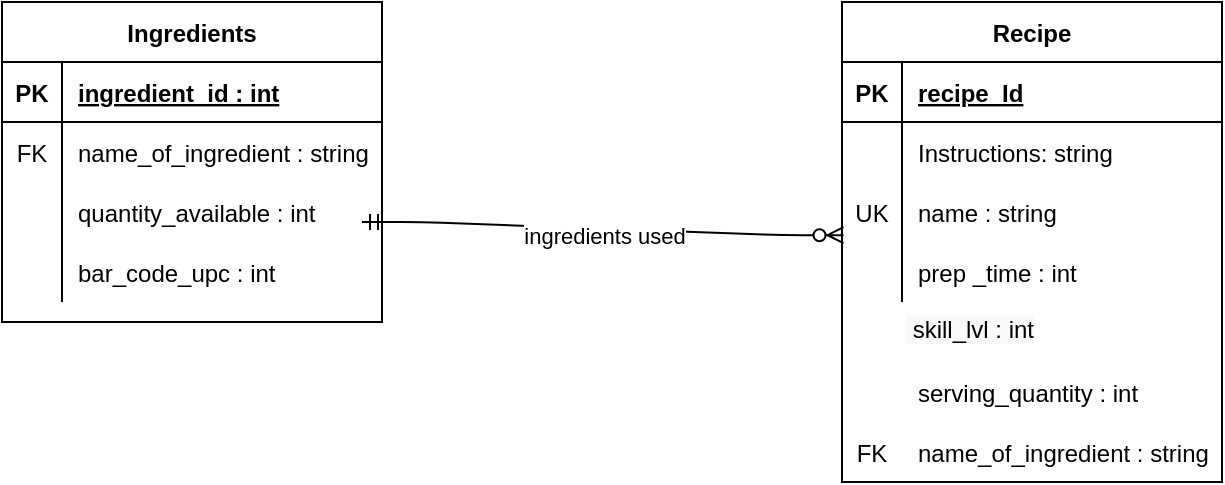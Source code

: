 <mxfile version="13.8.0" type="device"><diagram id="MZ3zAlUNudhSYvNeJl5q" name="Page-1"><mxGraphModel dx="1278" dy="548" grid="1" gridSize="10" guides="1" tooltips="1" connect="1" arrows="1" fold="1" page="1" pageScale="1" pageWidth="850" pageHeight="1100" math="0" shadow="0"><root><mxCell id="0"/><mxCell id="1" parent="0"/><mxCell id="y2fXcpTTq1zfZMljepEM-21" value="" style="group" parent="1" vertex="1" connectable="0"><mxGeometry x="600" y="90" width="190" height="240" as="geometry"/></mxCell><mxCell id="y2fXcpTTq1zfZMljepEM-1" value="Recipe" style="shape=table;startSize=30;container=1;collapsible=1;childLayout=tableLayout;fixedRows=1;rowLines=0;fontStyle=1;align=center;resizeLast=1;" parent="y2fXcpTTq1zfZMljepEM-21" vertex="1"><mxGeometry width="190" height="240" as="geometry"/></mxCell><mxCell id="y2fXcpTTq1zfZMljepEM-2" value="" style="shape=partialRectangle;collapsible=0;dropTarget=0;pointerEvents=0;fillColor=none;top=0;left=0;bottom=1;right=0;points=[[0,0.5],[1,0.5]];portConstraint=eastwest;" parent="y2fXcpTTq1zfZMljepEM-1" vertex="1"><mxGeometry y="30" width="190" height="30" as="geometry"/></mxCell><mxCell id="y2fXcpTTq1zfZMljepEM-3" value="PK" style="shape=partialRectangle;connectable=0;fillColor=none;top=0;left=0;bottom=0;right=0;fontStyle=1;overflow=hidden;" parent="y2fXcpTTq1zfZMljepEM-2" vertex="1"><mxGeometry width="30" height="30" as="geometry"/></mxCell><mxCell id="y2fXcpTTq1zfZMljepEM-4" value="recipe_Id" style="shape=partialRectangle;connectable=0;fillColor=none;top=0;left=0;bottom=0;right=0;align=left;spacingLeft=6;fontStyle=5;overflow=hidden;" parent="y2fXcpTTq1zfZMljepEM-2" vertex="1"><mxGeometry x="30" width="160" height="30" as="geometry"/></mxCell><mxCell id="y2fXcpTTq1zfZMljepEM-5" value="" style="shape=partialRectangle;collapsible=0;dropTarget=0;pointerEvents=0;fillColor=none;top=0;left=0;bottom=0;right=0;points=[[0,0.5],[1,0.5]];portConstraint=eastwest;" parent="y2fXcpTTq1zfZMljepEM-1" vertex="1"><mxGeometry y="60" width="190" height="30" as="geometry"/></mxCell><mxCell id="y2fXcpTTq1zfZMljepEM-6" value="" style="shape=partialRectangle;connectable=0;fillColor=none;top=0;left=0;bottom=0;right=0;editable=1;overflow=hidden;" parent="y2fXcpTTq1zfZMljepEM-5" vertex="1"><mxGeometry width="30" height="30" as="geometry"/></mxCell><mxCell id="y2fXcpTTq1zfZMljepEM-7" value="Instructions: string" style="shape=partialRectangle;connectable=0;fillColor=none;top=0;left=0;bottom=0;right=0;align=left;spacingLeft=6;overflow=hidden;" parent="y2fXcpTTq1zfZMljepEM-5" vertex="1"><mxGeometry x="30" width="160" height="30" as="geometry"/></mxCell><mxCell id="y2fXcpTTq1zfZMljepEM-8" value="" style="shape=partialRectangle;collapsible=0;dropTarget=0;pointerEvents=0;fillColor=none;top=0;left=0;bottom=0;right=0;points=[[0,0.5],[1,0.5]];portConstraint=eastwest;" parent="y2fXcpTTq1zfZMljepEM-1" vertex="1"><mxGeometry y="90" width="190" height="30" as="geometry"/></mxCell><mxCell id="y2fXcpTTq1zfZMljepEM-9" value="UK" style="shape=partialRectangle;connectable=0;fillColor=none;top=0;left=0;bottom=0;right=0;editable=1;overflow=hidden;" parent="y2fXcpTTq1zfZMljepEM-8" vertex="1"><mxGeometry width="30" height="30" as="geometry"/></mxCell><mxCell id="y2fXcpTTq1zfZMljepEM-10" value="name : string" style="shape=partialRectangle;connectable=0;fillColor=none;top=0;left=0;bottom=0;right=0;align=left;spacingLeft=6;overflow=hidden;" parent="y2fXcpTTq1zfZMljepEM-8" vertex="1"><mxGeometry x="30" width="160" height="30" as="geometry"/></mxCell><mxCell id="y2fXcpTTq1zfZMljepEM-11" value="" style="shape=partialRectangle;collapsible=0;dropTarget=0;pointerEvents=0;fillColor=none;top=0;left=0;bottom=0;right=0;points=[[0,0.5],[1,0.5]];portConstraint=eastwest;" parent="y2fXcpTTq1zfZMljepEM-1" vertex="1"><mxGeometry y="120" width="190" height="30" as="geometry"/></mxCell><mxCell id="y2fXcpTTq1zfZMljepEM-12" value="" style="shape=partialRectangle;connectable=0;fillColor=none;top=0;left=0;bottom=0;right=0;editable=1;overflow=hidden;" parent="y2fXcpTTq1zfZMljepEM-11" vertex="1"><mxGeometry width="30" height="30" as="geometry"/></mxCell><mxCell id="y2fXcpTTq1zfZMljepEM-13" value="prep _time : int" style="shape=partialRectangle;connectable=0;fillColor=none;top=0;left=0;bottom=0;right=0;align=left;spacingLeft=6;overflow=hidden;" parent="y2fXcpTTq1zfZMljepEM-11" vertex="1"><mxGeometry x="30" width="160" height="30" as="geometry"/></mxCell><mxCell id="y2fXcpTTq1zfZMljepEM-14" value="" style="shape=partialRectangle;connectable=0;fillColor=none;top=0;left=0;bottom=0;right=0;align=left;spacingLeft=6;overflow=hidden;" parent="y2fXcpTTq1zfZMljepEM-21" vertex="1"><mxGeometry x="30" y="150" width="150" height="30" as="geometry"/></mxCell><mxCell id="y2fXcpTTq1zfZMljepEM-15" value="serving_quantity : int" style="shape=partialRectangle;connectable=0;fillColor=none;top=0;left=0;bottom=0;right=0;align=left;spacingLeft=6;overflow=hidden;" parent="y2fXcpTTq1zfZMljepEM-21" vertex="1"><mxGeometry x="30" y="180" width="150" height="30" as="geometry"/></mxCell><mxCell id="y2fXcpTTq1zfZMljepEM-16" value="name_of_ingredient : string" style="shape=partialRectangle;connectable=0;fillColor=none;top=0;left=0;bottom=0;right=0;align=left;spacingLeft=6;overflow=hidden;" parent="y2fXcpTTq1zfZMljepEM-21" vertex="1"><mxGeometry x="30" y="210" width="160" height="30" as="geometry"/></mxCell><mxCell id="y2fXcpTTq1zfZMljepEM-18" value="&lt;span style=&quot;color: rgb(0 , 0 , 0) ; font-family: &amp;#34;helvetica&amp;#34; ; font-size: 12px ; font-style: normal ; font-weight: 400 ; letter-spacing: normal ; text-align: left ; text-indent: 0px ; text-transform: none ; word-spacing: 0px ; background-color: rgb(248 , 249 , 250) ; display: inline ; float: none&quot;&gt;&amp;nbsp;skill_lvl : int&lt;/span&gt;" style="text;whiteSpace=wrap;html=1;" parent="y2fXcpTTq1zfZMljepEM-21" vertex="1"><mxGeometry x="30" y="150" width="150" height="30" as="geometry"/></mxCell><mxCell id="y2fXcpTTq1zfZMljepEM-19" value="" style="shape=partialRectangle;connectable=0;fillColor=none;top=0;left=0;bottom=0;right=0;editable=1;overflow=hidden;" parent="y2fXcpTTq1zfZMljepEM-21" vertex="1"><mxGeometry y="150" width="30" height="30" as="geometry"/></mxCell><mxCell id="y2fXcpTTq1zfZMljepEM-20" value="" style="shape=partialRectangle;connectable=0;fillColor=none;top=0;left=0;bottom=0;right=0;editable=1;overflow=hidden;" parent="y2fXcpTTq1zfZMljepEM-21" vertex="1"><mxGeometry y="180" width="30" height="30" as="geometry"/></mxCell><mxCell id="hGGBYlDpPiFS82n3ZwW--1" value="FK" style="shape=partialRectangle;connectable=0;fillColor=none;top=0;left=0;bottom=0;right=0;editable=1;overflow=hidden;" vertex="1" parent="y2fXcpTTq1zfZMljepEM-21"><mxGeometry y="210" width="30" height="30" as="geometry"/></mxCell><mxCell id="y2fXcpTTq1zfZMljepEM-22" value="Ingredients" style="shape=table;startSize=30;container=1;collapsible=1;childLayout=tableLayout;fixedRows=1;rowLines=0;fontStyle=1;align=center;resizeLast=1;" parent="1" vertex="1"><mxGeometry x="180" y="90" width="190" height="160" as="geometry"/></mxCell><mxCell id="y2fXcpTTq1zfZMljepEM-23" value="" style="shape=partialRectangle;collapsible=0;dropTarget=0;pointerEvents=0;fillColor=none;top=0;left=0;bottom=1;right=0;points=[[0,0.5],[1,0.5]];portConstraint=eastwest;" parent="y2fXcpTTq1zfZMljepEM-22" vertex="1"><mxGeometry y="30" width="190" height="30" as="geometry"/></mxCell><mxCell id="y2fXcpTTq1zfZMljepEM-24" value="PK" style="shape=partialRectangle;connectable=0;fillColor=none;top=0;left=0;bottom=0;right=0;fontStyle=1;overflow=hidden;" parent="y2fXcpTTq1zfZMljepEM-23" vertex="1"><mxGeometry width="30" height="30" as="geometry"/></mxCell><mxCell id="y2fXcpTTq1zfZMljepEM-25" value="ingredient_id : int" style="shape=partialRectangle;connectable=0;fillColor=none;top=0;left=0;bottom=0;right=0;align=left;spacingLeft=6;fontStyle=5;overflow=hidden;" parent="y2fXcpTTq1zfZMljepEM-23" vertex="1"><mxGeometry x="30" width="160" height="30" as="geometry"/></mxCell><mxCell id="y2fXcpTTq1zfZMljepEM-26" value="" style="shape=partialRectangle;collapsible=0;dropTarget=0;pointerEvents=0;fillColor=none;top=0;left=0;bottom=0;right=0;points=[[0,0.5],[1,0.5]];portConstraint=eastwest;" parent="y2fXcpTTq1zfZMljepEM-22" vertex="1"><mxGeometry y="60" width="190" height="30" as="geometry"/></mxCell><mxCell id="y2fXcpTTq1zfZMljepEM-27" value="FK" style="shape=partialRectangle;connectable=0;fillColor=none;top=0;left=0;bottom=0;right=0;editable=1;overflow=hidden;" parent="y2fXcpTTq1zfZMljepEM-26" vertex="1"><mxGeometry width="30" height="30" as="geometry"/></mxCell><mxCell id="y2fXcpTTq1zfZMljepEM-28" value="name_of_ingredient : string" style="shape=partialRectangle;connectable=0;fillColor=none;top=0;left=0;bottom=0;right=0;align=left;spacingLeft=6;overflow=hidden;" parent="y2fXcpTTq1zfZMljepEM-26" vertex="1"><mxGeometry x="30" width="160" height="30" as="geometry"/></mxCell><mxCell id="y2fXcpTTq1zfZMljepEM-29" value="" style="shape=partialRectangle;collapsible=0;dropTarget=0;pointerEvents=0;fillColor=none;top=0;left=0;bottom=0;right=0;points=[[0,0.5],[1,0.5]];portConstraint=eastwest;" parent="y2fXcpTTq1zfZMljepEM-22" vertex="1"><mxGeometry y="90" width="190" height="30" as="geometry"/></mxCell><mxCell id="y2fXcpTTq1zfZMljepEM-30" value="" style="shape=partialRectangle;connectable=0;fillColor=none;top=0;left=0;bottom=0;right=0;editable=1;overflow=hidden;" parent="y2fXcpTTq1zfZMljepEM-29" vertex="1"><mxGeometry width="30" height="30" as="geometry"/></mxCell><mxCell id="y2fXcpTTq1zfZMljepEM-31" value="quantity_available : int" style="shape=partialRectangle;connectable=0;fillColor=none;top=0;left=0;bottom=0;right=0;align=left;spacingLeft=6;overflow=hidden;" parent="y2fXcpTTq1zfZMljepEM-29" vertex="1"><mxGeometry x="30" width="160" height="30" as="geometry"/></mxCell><mxCell id="y2fXcpTTq1zfZMljepEM-32" value="" style="shape=partialRectangle;collapsible=0;dropTarget=0;pointerEvents=0;fillColor=none;top=0;left=0;bottom=0;right=0;points=[[0,0.5],[1,0.5]];portConstraint=eastwest;" parent="y2fXcpTTq1zfZMljepEM-22" vertex="1"><mxGeometry y="120" width="190" height="30" as="geometry"/></mxCell><mxCell id="y2fXcpTTq1zfZMljepEM-33" value="" style="shape=partialRectangle;connectable=0;fillColor=none;top=0;left=0;bottom=0;right=0;editable=1;overflow=hidden;" parent="y2fXcpTTq1zfZMljepEM-32" vertex="1"><mxGeometry width="30" height="30" as="geometry"/></mxCell><mxCell id="y2fXcpTTq1zfZMljepEM-34" value="bar_code_upc : int " style="shape=partialRectangle;connectable=0;fillColor=none;top=0;left=0;bottom=0;right=0;align=left;spacingLeft=6;overflow=hidden;" parent="y2fXcpTTq1zfZMljepEM-32" vertex="1"><mxGeometry x="30" width="160" height="30" as="geometry"/></mxCell><mxCell id="y2fXcpTTq1zfZMljepEM-35" value="" style="edgeStyle=entityRelationEdgeStyle;fontSize=12;html=1;endArrow=ERzeroToMany;startArrow=ERmandOne;entryX=0.004;entryY=0.887;entryDx=0;entryDy=0;entryPerimeter=0;" parent="1" target="y2fXcpTTq1zfZMljepEM-8" edge="1"><mxGeometry width="100" height="100" relative="1" as="geometry"><mxPoint x="360" y="200" as="sourcePoint"/><mxPoint x="460" y="100" as="targetPoint"/></mxGeometry></mxCell><mxCell id="y2fXcpTTq1zfZMljepEM-36" value="ingredients used" style="edgeLabel;html=1;align=center;verticalAlign=middle;resizable=0;points=[];" parent="y2fXcpTTq1zfZMljepEM-35" vertex="1" connectable="0"><mxGeometry x="0.002" y="-3" relative="1" as="geometry"><mxPoint as="offset"/></mxGeometry></mxCell></root></mxGraphModel></diagram></mxfile>